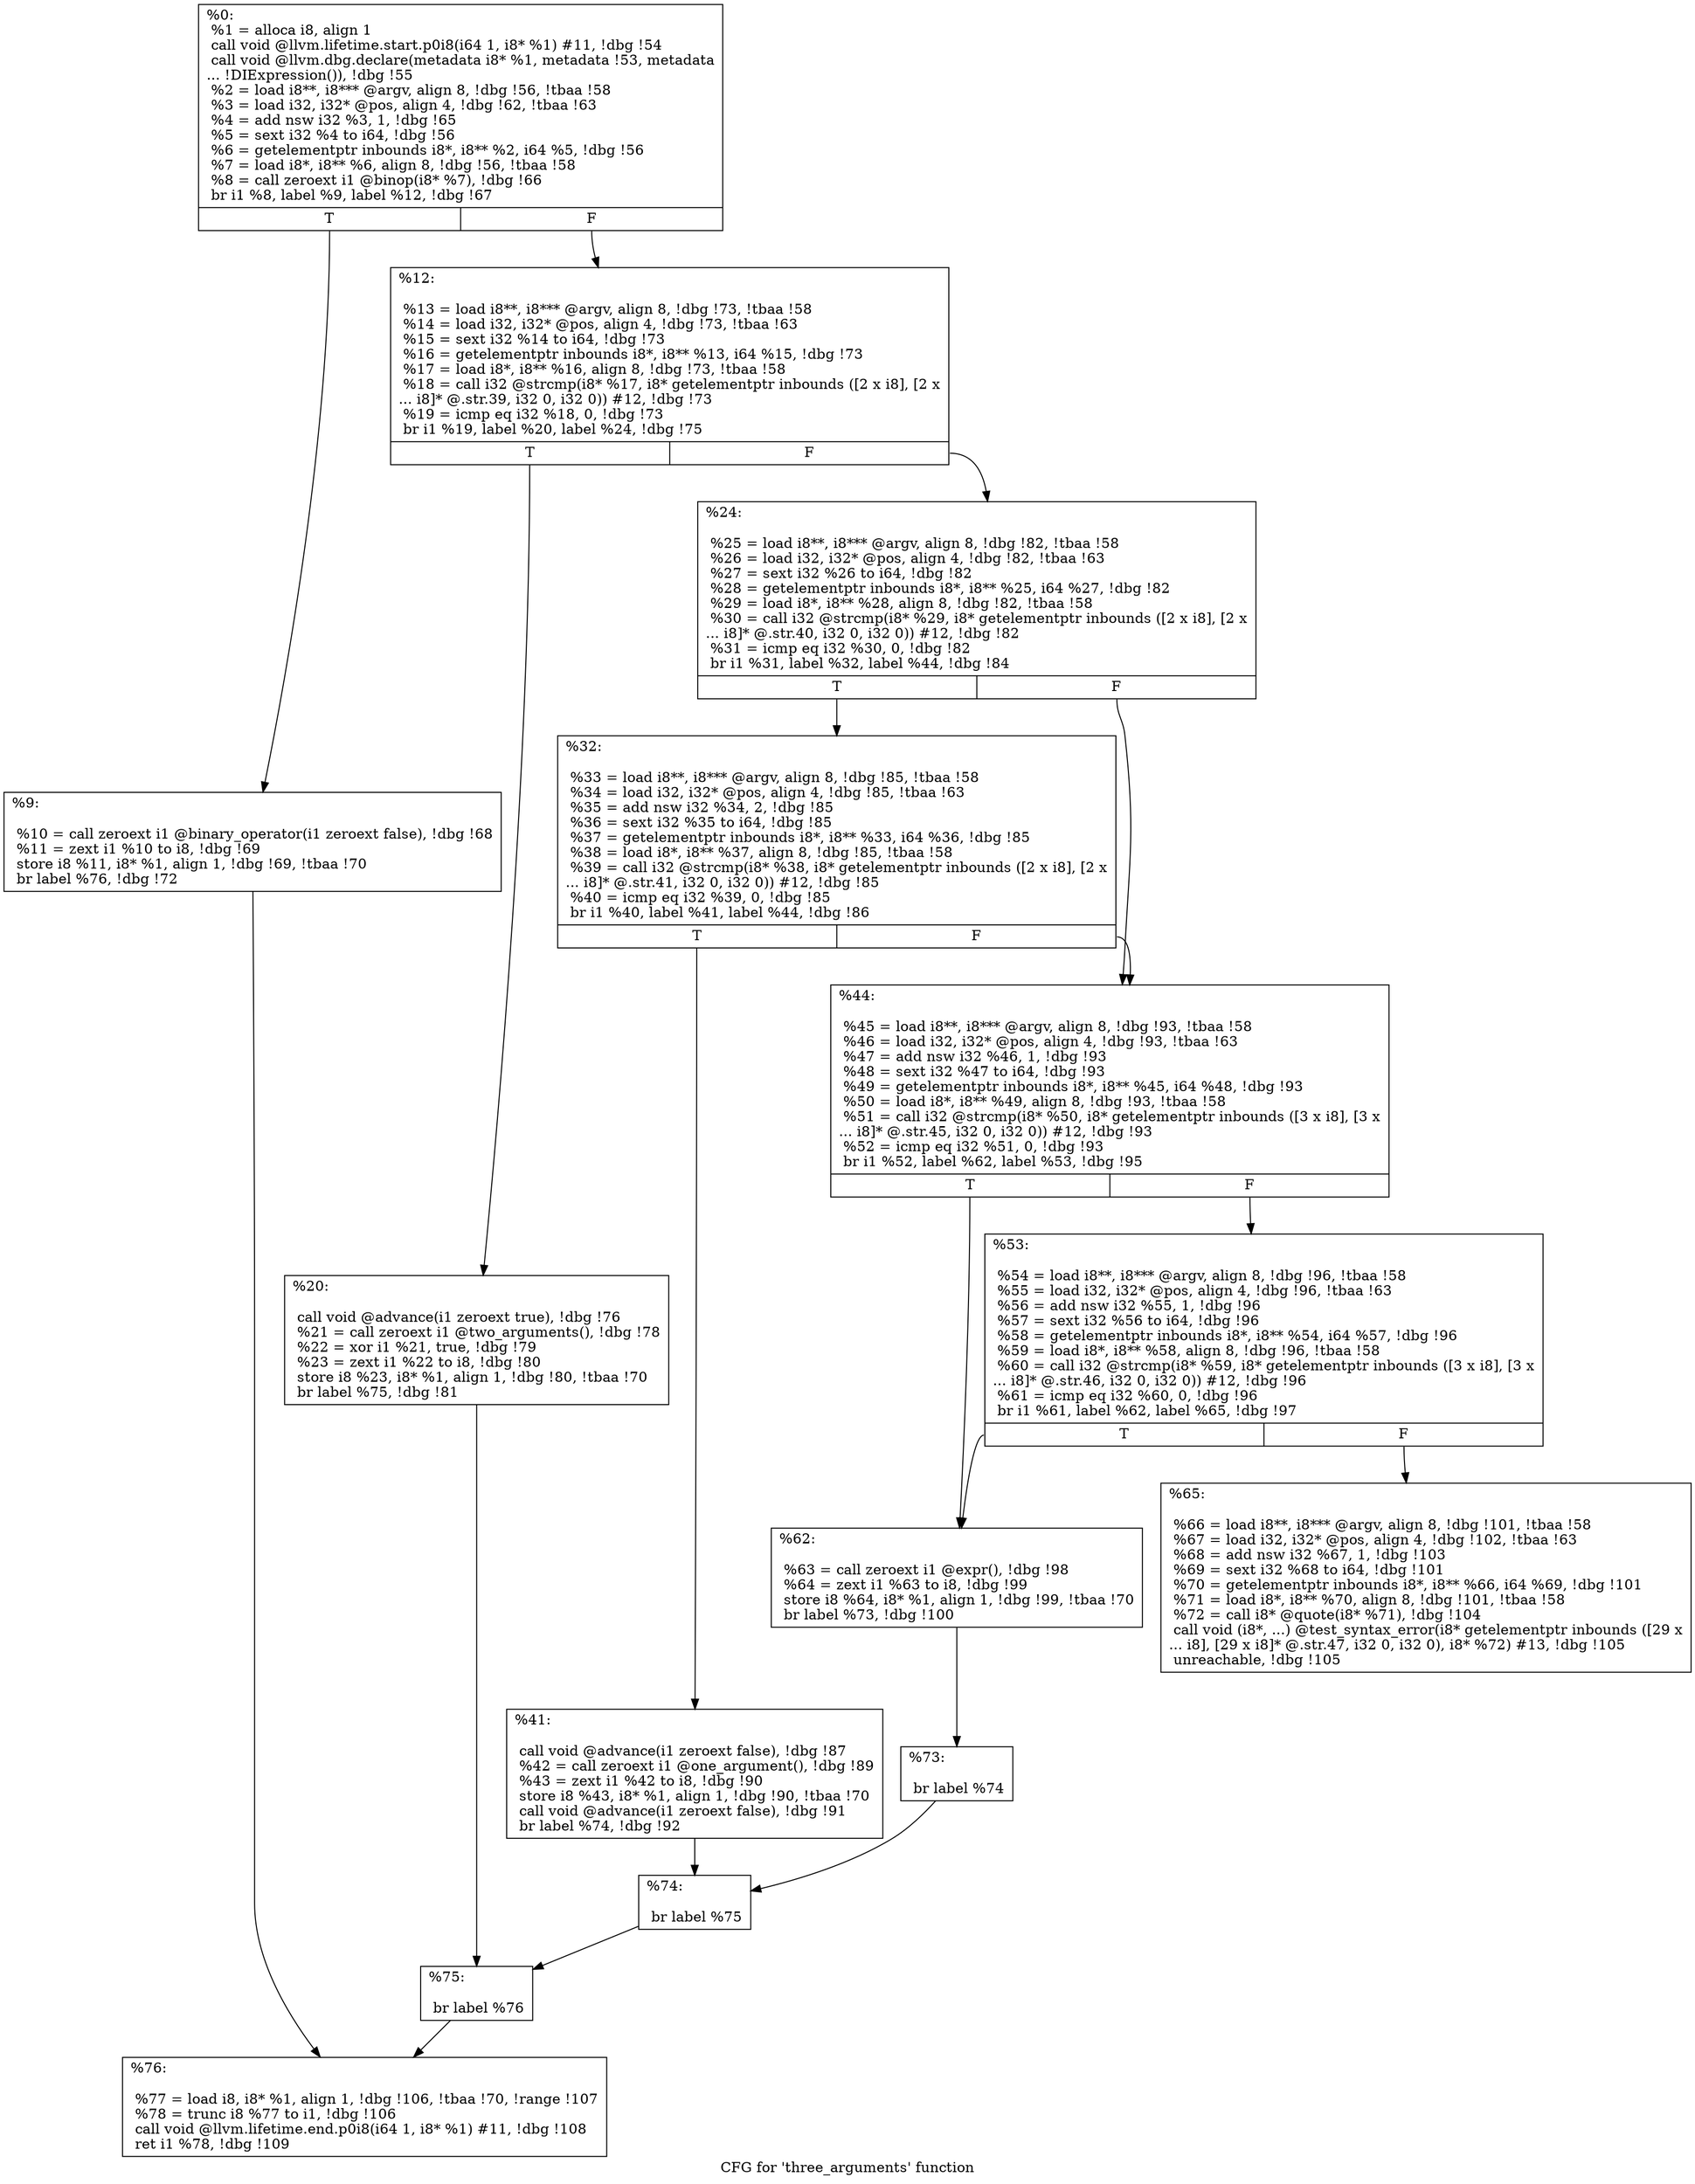 digraph "CFG for 'three_arguments' function" {
	label="CFG for 'three_arguments' function";

	Node0x1db25a0 [shape=record,label="{%0:\l  %1 = alloca i8, align 1\l  call void @llvm.lifetime.start.p0i8(i64 1, i8* %1) #11, !dbg !54\l  call void @llvm.dbg.declare(metadata i8* %1, metadata !53, metadata\l... !DIExpression()), !dbg !55\l  %2 = load i8**, i8*** @argv, align 8, !dbg !56, !tbaa !58\l  %3 = load i32, i32* @pos, align 4, !dbg !62, !tbaa !63\l  %4 = add nsw i32 %3, 1, !dbg !65\l  %5 = sext i32 %4 to i64, !dbg !56\l  %6 = getelementptr inbounds i8*, i8** %2, i64 %5, !dbg !56\l  %7 = load i8*, i8** %6, align 8, !dbg !56, !tbaa !58\l  %8 = call zeroext i1 @binop(i8* %7), !dbg !66\l  br i1 %8, label %9, label %12, !dbg !67\l|{<s0>T|<s1>F}}"];
	Node0x1db25a0:s0 -> Node0x1db2f00;
	Node0x1db25a0:s1 -> Node0x1daa040;
	Node0x1db2f00 [shape=record,label="{%9:\l\l  %10 = call zeroext i1 @binary_operator(i1 zeroext false), !dbg !68\l  %11 = zext i1 %10 to i8, !dbg !69\l  store i8 %11, i8* %1, align 1, !dbg !69, !tbaa !70\l  br label %76, !dbg !72\l}"];
	Node0x1db2f00 -> Node0x1daa400;
	Node0x1daa040 [shape=record,label="{%12:\l\l  %13 = load i8**, i8*** @argv, align 8, !dbg !73, !tbaa !58\l  %14 = load i32, i32* @pos, align 4, !dbg !73, !tbaa !63\l  %15 = sext i32 %14 to i64, !dbg !73\l  %16 = getelementptr inbounds i8*, i8** %13, i64 %15, !dbg !73\l  %17 = load i8*, i8** %16, align 8, !dbg !73, !tbaa !58\l  %18 = call i32 @strcmp(i8* %17, i8* getelementptr inbounds ([2 x i8], [2 x\l... i8]* @.str.39, i32 0, i32 0)) #12, !dbg !73\l  %19 = icmp eq i32 %18, 0, !dbg !73\l  br i1 %19, label %20, label %24, !dbg !75\l|{<s0>T|<s1>F}}"];
	Node0x1daa040:s0 -> Node0x1daa090;
	Node0x1daa040:s1 -> Node0x1daa0e0;
	Node0x1daa090 [shape=record,label="{%20:\l\l  call void @advance(i1 zeroext true), !dbg !76\l  %21 = call zeroext i1 @two_arguments(), !dbg !78\l  %22 = xor i1 %21, true, !dbg !79\l  %23 = zext i1 %22 to i8, !dbg !80\l  store i8 %23, i8* %1, align 1, !dbg !80, !tbaa !70\l  br label %75, !dbg !81\l}"];
	Node0x1daa090 -> Node0x1daa3b0;
	Node0x1daa0e0 [shape=record,label="{%24:\l\l  %25 = load i8**, i8*** @argv, align 8, !dbg !82, !tbaa !58\l  %26 = load i32, i32* @pos, align 4, !dbg !82, !tbaa !63\l  %27 = sext i32 %26 to i64, !dbg !82\l  %28 = getelementptr inbounds i8*, i8** %25, i64 %27, !dbg !82\l  %29 = load i8*, i8** %28, align 8, !dbg !82, !tbaa !58\l  %30 = call i32 @strcmp(i8* %29, i8* getelementptr inbounds ([2 x i8], [2 x\l... i8]* @.str.40, i32 0, i32 0)) #12, !dbg !82\l  %31 = icmp eq i32 %30, 0, !dbg !82\l  br i1 %31, label %32, label %44, !dbg !84\l|{<s0>T|<s1>F}}"];
	Node0x1daa0e0:s0 -> Node0x1daa130;
	Node0x1daa0e0:s1 -> Node0x1daa1d0;
	Node0x1daa130 [shape=record,label="{%32:\l\l  %33 = load i8**, i8*** @argv, align 8, !dbg !85, !tbaa !58\l  %34 = load i32, i32* @pos, align 4, !dbg !85, !tbaa !63\l  %35 = add nsw i32 %34, 2, !dbg !85\l  %36 = sext i32 %35 to i64, !dbg !85\l  %37 = getelementptr inbounds i8*, i8** %33, i64 %36, !dbg !85\l  %38 = load i8*, i8** %37, align 8, !dbg !85, !tbaa !58\l  %39 = call i32 @strcmp(i8* %38, i8* getelementptr inbounds ([2 x i8], [2 x\l... i8]* @.str.41, i32 0, i32 0)) #12, !dbg !85\l  %40 = icmp eq i32 %39, 0, !dbg !85\l  br i1 %40, label %41, label %44, !dbg !86\l|{<s0>T|<s1>F}}"];
	Node0x1daa130:s0 -> Node0x1daa180;
	Node0x1daa130:s1 -> Node0x1daa1d0;
	Node0x1daa180 [shape=record,label="{%41:\l\l  call void @advance(i1 zeroext false), !dbg !87\l  %42 = call zeroext i1 @one_argument(), !dbg !89\l  %43 = zext i1 %42 to i8, !dbg !90\l  store i8 %43, i8* %1, align 1, !dbg !90, !tbaa !70\l  call void @advance(i1 zeroext false), !dbg !91\l  br label %74, !dbg !92\l}"];
	Node0x1daa180 -> Node0x1daa360;
	Node0x1daa1d0 [shape=record,label="{%44:\l\l  %45 = load i8**, i8*** @argv, align 8, !dbg !93, !tbaa !58\l  %46 = load i32, i32* @pos, align 4, !dbg !93, !tbaa !63\l  %47 = add nsw i32 %46, 1, !dbg !93\l  %48 = sext i32 %47 to i64, !dbg !93\l  %49 = getelementptr inbounds i8*, i8** %45, i64 %48, !dbg !93\l  %50 = load i8*, i8** %49, align 8, !dbg !93, !tbaa !58\l  %51 = call i32 @strcmp(i8* %50, i8* getelementptr inbounds ([3 x i8], [3 x\l... i8]* @.str.45, i32 0, i32 0)) #12, !dbg !93\l  %52 = icmp eq i32 %51, 0, !dbg !93\l  br i1 %52, label %62, label %53, !dbg !95\l|{<s0>T|<s1>F}}"];
	Node0x1daa1d0:s0 -> Node0x1daa270;
	Node0x1daa1d0:s1 -> Node0x1daa220;
	Node0x1daa220 [shape=record,label="{%53:\l\l  %54 = load i8**, i8*** @argv, align 8, !dbg !96, !tbaa !58\l  %55 = load i32, i32* @pos, align 4, !dbg !96, !tbaa !63\l  %56 = add nsw i32 %55, 1, !dbg !96\l  %57 = sext i32 %56 to i64, !dbg !96\l  %58 = getelementptr inbounds i8*, i8** %54, i64 %57, !dbg !96\l  %59 = load i8*, i8** %58, align 8, !dbg !96, !tbaa !58\l  %60 = call i32 @strcmp(i8* %59, i8* getelementptr inbounds ([3 x i8], [3 x\l... i8]* @.str.46, i32 0, i32 0)) #12, !dbg !96\l  %61 = icmp eq i32 %60, 0, !dbg !96\l  br i1 %61, label %62, label %65, !dbg !97\l|{<s0>T|<s1>F}}"];
	Node0x1daa220:s0 -> Node0x1daa270;
	Node0x1daa220:s1 -> Node0x1daa2c0;
	Node0x1daa270 [shape=record,label="{%62:\l\l  %63 = call zeroext i1 @expr(), !dbg !98\l  %64 = zext i1 %63 to i8, !dbg !99\l  store i8 %64, i8* %1, align 1, !dbg !99, !tbaa !70\l  br label %73, !dbg !100\l}"];
	Node0x1daa270 -> Node0x1daa310;
	Node0x1daa2c0 [shape=record,label="{%65:\l\l  %66 = load i8**, i8*** @argv, align 8, !dbg !101, !tbaa !58\l  %67 = load i32, i32* @pos, align 4, !dbg !102, !tbaa !63\l  %68 = add nsw i32 %67, 1, !dbg !103\l  %69 = sext i32 %68 to i64, !dbg !101\l  %70 = getelementptr inbounds i8*, i8** %66, i64 %69, !dbg !101\l  %71 = load i8*, i8** %70, align 8, !dbg !101, !tbaa !58\l  %72 = call i8* @quote(i8* %71), !dbg !104\l  call void (i8*, ...) @test_syntax_error(i8* getelementptr inbounds ([29 x\l... i8], [29 x i8]* @.str.47, i32 0, i32 0), i8* %72) #13, !dbg !105\l  unreachable, !dbg !105\l}"];
	Node0x1daa310 [shape=record,label="{%73:\l\l  br label %74\l}"];
	Node0x1daa310 -> Node0x1daa360;
	Node0x1daa360 [shape=record,label="{%74:\l\l  br label %75\l}"];
	Node0x1daa360 -> Node0x1daa3b0;
	Node0x1daa3b0 [shape=record,label="{%75:\l\l  br label %76\l}"];
	Node0x1daa3b0 -> Node0x1daa400;
	Node0x1daa400 [shape=record,label="{%76:\l\l  %77 = load i8, i8* %1, align 1, !dbg !106, !tbaa !70, !range !107\l  %78 = trunc i8 %77 to i1, !dbg !106\l  call void @llvm.lifetime.end.p0i8(i64 1, i8* %1) #11, !dbg !108\l  ret i1 %78, !dbg !109\l}"];
}
